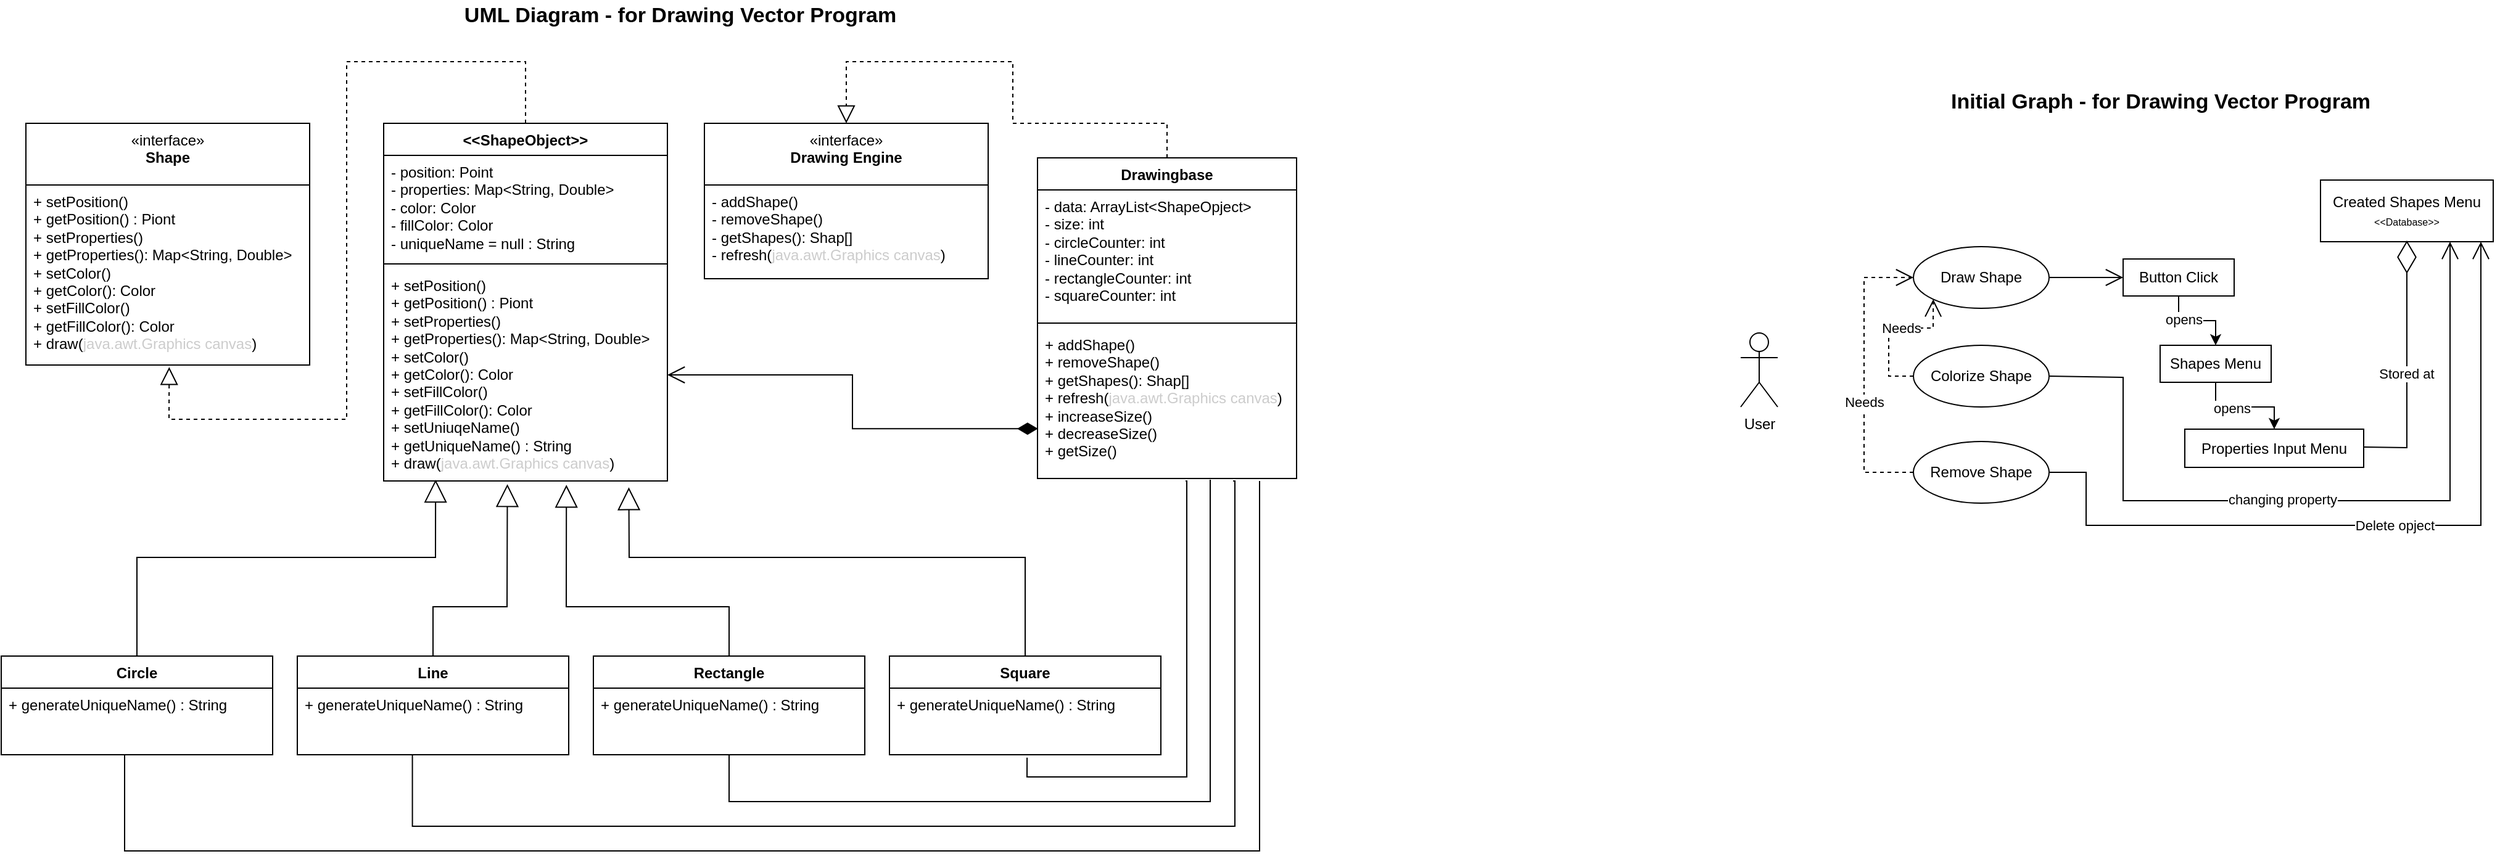 <mxfile version="24.7.17">
  <diagram name="Page-1" id="pq5xsxD_SMMbnIyq-xD5">
    <mxGraphModel dx="2027" dy="518" grid="1" gridSize="10" guides="1" tooltips="1" connect="1" arrows="1" fold="1" page="1" pageScale="1" pageWidth="1169" pageHeight="827" math="0" shadow="0">
      <root>
        <mxCell id="0" />
        <mxCell id="1" parent="0" />
        <mxCell id="RMKf5uSqgGsViAs_e21l-21" value="User" style="shape=umlActor;verticalLabelPosition=bottom;verticalAlign=top;html=1;" parent="1" vertex="1">
          <mxGeometry x="290" y="350" width="30" height="60" as="geometry" />
        </mxCell>
        <mxCell id="RMKf5uSqgGsViAs_e21l-22" value="Draw Shape" style="ellipse;whiteSpace=wrap;html=1;" parent="1" vertex="1">
          <mxGeometry x="430" y="280" width="110" height="50" as="geometry" />
        </mxCell>
        <mxCell id="RMKf5uSqgGsViAs_e21l-23" value="Colorize Shape" style="ellipse;whiteSpace=wrap;html=1;" parent="1" vertex="1">
          <mxGeometry x="430" y="360" width="110" height="50" as="geometry" />
        </mxCell>
        <mxCell id="RMKf5uSqgGsViAs_e21l-24" value="Remove Shape" style="ellipse;whiteSpace=wrap;html=1;" parent="1" vertex="1">
          <mxGeometry x="430" y="438" width="110" height="50" as="geometry" />
        </mxCell>
        <mxCell id="RMKf5uSqgGsViAs_e21l-32" value="" style="edgeStyle=orthogonalEdgeStyle;rounded=0;orthogonalLoop=1;jettySize=auto;html=1;" parent="1" source="RMKf5uSqgGsViAs_e21l-27" target="RMKf5uSqgGsViAs_e21l-28" edge="1">
          <mxGeometry relative="1" as="geometry" />
        </mxCell>
        <mxCell id="RMKf5uSqgGsViAs_e21l-38" value="opens" style="edgeLabel;html=1;align=center;verticalAlign=middle;resizable=0;points=[];" parent="RMKf5uSqgGsViAs_e21l-32" vertex="1" connectable="0">
          <mxGeometry x="-0.316" y="1" relative="1" as="geometry">
            <mxPoint as="offset" />
          </mxGeometry>
        </mxCell>
        <mxCell id="RMKf5uSqgGsViAs_e21l-27" value="Button Click" style="html=1;whiteSpace=wrap;" parent="1" vertex="1">
          <mxGeometry x="600" y="290" width="90" height="30" as="geometry" />
        </mxCell>
        <mxCell id="RMKf5uSqgGsViAs_e21l-31" value="" style="edgeStyle=orthogonalEdgeStyle;rounded=0;orthogonalLoop=1;jettySize=auto;html=1;" parent="1" source="RMKf5uSqgGsViAs_e21l-28" target="RMKf5uSqgGsViAs_e21l-30" edge="1">
          <mxGeometry relative="1" as="geometry" />
        </mxCell>
        <mxCell id="RMKf5uSqgGsViAs_e21l-39" value="opens" style="edgeLabel;html=1;align=center;verticalAlign=middle;resizable=0;points=[];" parent="RMKf5uSqgGsViAs_e21l-31" vertex="1" connectable="0">
          <mxGeometry x="-0.238" y="-1" relative="1" as="geometry">
            <mxPoint as="offset" />
          </mxGeometry>
        </mxCell>
        <mxCell id="RMKf5uSqgGsViAs_e21l-28" value="Shapes Menu" style="html=1;whiteSpace=wrap;" parent="1" vertex="1">
          <mxGeometry x="630" y="360" width="90" height="30" as="geometry" />
        </mxCell>
        <mxCell id="RMKf5uSqgGsViAs_e21l-30" value="Properties Input Menu" style="whiteSpace=wrap;html=1;" parent="1" vertex="1">
          <mxGeometry x="650" y="428" width="145" height="31" as="geometry" />
        </mxCell>
        <mxCell id="RMKf5uSqgGsViAs_e21l-33" value="" style="endArrow=open;endFill=1;endSize=12;html=1;rounded=0;exitX=1;exitY=0.5;exitDx=0;exitDy=0;entryX=0;entryY=0.5;entryDx=0;entryDy=0;" parent="1" source="RMKf5uSqgGsViAs_e21l-22" target="RMKf5uSqgGsViAs_e21l-27" edge="1">
          <mxGeometry width="160" relative="1" as="geometry">
            <mxPoint x="220" y="336" as="sourcePoint" />
            <mxPoint x="380" y="336" as="targetPoint" />
            <Array as="points" />
          </mxGeometry>
        </mxCell>
        <mxCell id="RMKf5uSqgGsViAs_e21l-34" value="Created Shapes Menu&lt;div&gt;&lt;font style=&quot;font-size: 8px;&quot;&gt;&amp;lt;&amp;lt;Database&amp;gt;&amp;gt;&lt;/font&gt;&lt;/div&gt;" style="html=1;whiteSpace=wrap;" parent="1" vertex="1">
          <mxGeometry x="760" y="226" width="140" height="50" as="geometry" />
        </mxCell>
        <mxCell id="RMKf5uSqgGsViAs_e21l-36" value="" style="endArrow=diamondThin;endFill=0;endSize=24;html=1;rounded=0;entryX=0.5;entryY=1;entryDx=0;entryDy=0;exitX=1;exitY=0.5;exitDx=0;exitDy=0;" parent="1" edge="1">
          <mxGeometry width="160" relative="1" as="geometry">
            <mxPoint x="795" y="442.5" as="sourcePoint" />
            <mxPoint x="830" y="275" as="targetPoint" />
            <Array as="points">
              <mxPoint x="830" y="443" />
            </Array>
          </mxGeometry>
        </mxCell>
        <mxCell id="RMKf5uSqgGsViAs_e21l-37" value="Stored at&amp;nbsp;" style="edgeLabel;html=1;align=center;verticalAlign=middle;resizable=0;points=[];" parent="RMKf5uSqgGsViAs_e21l-36" vertex="1" connectable="0">
          <mxGeometry x="-0.061" y="-1" relative="1" as="geometry">
            <mxPoint as="offset" />
          </mxGeometry>
        </mxCell>
        <mxCell id="RMKf5uSqgGsViAs_e21l-41" value="" style="endArrow=open;endFill=1;endSize=12;html=1;rounded=0;exitX=1;exitY=0.5;exitDx=0;exitDy=0;entryX=0.75;entryY=1;entryDx=0;entryDy=0;" parent="1" edge="1">
          <mxGeometry width="160" relative="1" as="geometry">
            <mxPoint x="540" y="385" as="sourcePoint" />
            <mxPoint x="865" y="276" as="targetPoint" />
            <Array as="points">
              <mxPoint x="600" y="386" />
              <mxPoint x="600" y="486" />
              <mxPoint x="865" y="486" />
            </Array>
          </mxGeometry>
        </mxCell>
        <mxCell id="RMKf5uSqgGsViAs_e21l-42" value="changing property" style="edgeLabel;html=1;align=center;verticalAlign=middle;resizable=0;points=[];" parent="RMKf5uSqgGsViAs_e21l-41" vertex="1" connectable="0">
          <mxGeometry x="-0.091" y="1" relative="1" as="geometry">
            <mxPoint as="offset" />
          </mxGeometry>
        </mxCell>
        <mxCell id="RMKf5uSqgGsViAs_e21l-43" value="" style="endArrow=open;endFill=1;endSize=12;html=1;rounded=0;exitX=1;exitY=0.5;exitDx=0;exitDy=0;" parent="1" source="RMKf5uSqgGsViAs_e21l-24" edge="1">
          <mxGeometry width="160" relative="1" as="geometry">
            <mxPoint x="580" y="356" as="sourcePoint" />
            <mxPoint x="890" y="276" as="targetPoint" />
            <Array as="points">
              <mxPoint x="570" y="463" />
              <mxPoint x="570" y="506" />
              <mxPoint x="890" y="506" />
            </Array>
          </mxGeometry>
        </mxCell>
        <mxCell id="RMKf5uSqgGsViAs_e21l-44" value="Delete opject" style="edgeLabel;html=1;align=center;verticalAlign=middle;resizable=0;points=[];" parent="RMKf5uSqgGsViAs_e21l-43" vertex="1" connectable="0">
          <mxGeometry x="0.036" relative="1" as="geometry">
            <mxPoint as="offset" />
          </mxGeometry>
        </mxCell>
        <mxCell id="USz4Qo-gf9uDBhj3zrDa-1" value="Needs" style="endArrow=open;endSize=12;dashed=1;html=1;rounded=0;exitX=0;exitY=0.5;exitDx=0;exitDy=0;entryX=0;entryY=1;entryDx=0;entryDy=0;" parent="1" source="RMKf5uSqgGsViAs_e21l-23" target="RMKf5uSqgGsViAs_e21l-22" edge="1">
          <mxGeometry x="0.165" width="160" relative="1" as="geometry">
            <mxPoint x="470" y="376" as="sourcePoint" />
            <mxPoint x="630" y="376" as="targetPoint" />
            <Array as="points">
              <mxPoint x="410" y="385" />
              <mxPoint x="410" y="346" />
              <mxPoint x="446" y="346" />
            </Array>
            <mxPoint as="offset" />
          </mxGeometry>
        </mxCell>
        <mxCell id="USz4Qo-gf9uDBhj3zrDa-2" value="Needs" style="endArrow=open;endSize=12;dashed=1;html=1;rounded=0;exitX=0;exitY=0.5;exitDx=0;exitDy=0;entryX=0;entryY=0.5;entryDx=0;entryDy=0;" parent="1" source="RMKf5uSqgGsViAs_e21l-24" target="RMKf5uSqgGsViAs_e21l-22" edge="1">
          <mxGeometry x="-0.185" width="160" relative="1" as="geometry">
            <mxPoint x="400.15" y="465.5" as="sourcePoint" />
            <mxPoint x="400.15" y="421.5" as="targetPoint" />
            <Array as="points">
              <mxPoint x="390" y="463" />
              <mxPoint x="390" y="305" />
            </Array>
            <mxPoint as="offset" />
          </mxGeometry>
        </mxCell>
        <mxCell id="C0YIQ4TRfovsTZMmDKrr-1" value="&lt;div&gt;&lt;span style=&quot;font-weight: 400;&quot;&gt;«interface»&lt;/span&gt;&lt;/div&gt;&lt;div&gt;Shape&lt;/div&gt;" style="swimlane;fontStyle=1;align=center;verticalAlign=top;childLayout=stackLayout;horizontal=1;startSize=50;horizontalStack=0;resizeParent=1;resizeParentMax=0;resizeLast=0;collapsible=1;marginBottom=0;whiteSpace=wrap;html=1;" vertex="1" parent="1">
          <mxGeometry x="-1100" y="180" width="230" height="196" as="geometry" />
        </mxCell>
        <mxCell id="C0YIQ4TRfovsTZMmDKrr-2" value="+ setPosition()&lt;div&gt;+ getPosition() : Piont&lt;/div&gt;&lt;div&gt;+ setProperties()&lt;/div&gt;&lt;div&gt;+ getProperties(): Map&amp;lt;String, Double&amp;gt;&lt;/div&gt;&lt;div&gt;+ setColor()&lt;/div&gt;&lt;div&gt;+ getColor(): Color&lt;/div&gt;&lt;div&gt;+ setFillColor()&lt;/div&gt;&lt;div&gt;+ getFillColor(): Color&lt;br&gt;&lt;/div&gt;&lt;div&gt;+ draw(&lt;font color=&quot;#cccccc&quot;&gt;java.awt.Graphics canvas&lt;/font&gt;)&lt;/div&gt;" style="text;strokeColor=none;fillColor=none;align=left;verticalAlign=top;spacingLeft=4;spacingRight=4;overflow=hidden;rotatable=0;points=[[0,0.5],[1,0.5]];portConstraint=eastwest;whiteSpace=wrap;html=1;" vertex="1" parent="C0YIQ4TRfovsTZMmDKrr-1">
          <mxGeometry y="50" width="230" height="146" as="geometry" />
        </mxCell>
        <mxCell id="C0YIQ4TRfovsTZMmDKrr-3" value="&amp;lt;&amp;lt;ShapeObject&amp;gt;&amp;gt;" style="swimlane;fontStyle=1;align=center;verticalAlign=top;childLayout=stackLayout;horizontal=1;startSize=26;horizontalStack=0;resizeParent=1;resizeParentMax=0;resizeLast=0;collapsible=1;marginBottom=0;whiteSpace=wrap;html=1;" vertex="1" parent="1">
          <mxGeometry x="-810" y="180" width="230" height="290" as="geometry" />
        </mxCell>
        <mxCell id="C0YIQ4TRfovsTZMmDKrr-4" value="&lt;div&gt;- position: Point&lt;/div&gt;-&amp;nbsp;properties:&amp;nbsp;Map&amp;lt;String, Double&amp;gt;&lt;div&gt;- color: Color&lt;/div&gt;&lt;div&gt;- fillColor:&amp;nbsp;&lt;span style=&quot;background-color: initial;&quot;&gt;Color&lt;/span&gt;&lt;/div&gt;&lt;div&gt;&lt;span style=&quot;background-color: initial;&quot;&gt;- uniqueName = null : String&lt;/span&gt;&lt;/div&gt;" style="text;strokeColor=none;fillColor=none;align=left;verticalAlign=top;spacingLeft=4;spacingRight=4;overflow=hidden;rotatable=0;points=[[0,0.5],[1,0.5]];portConstraint=eastwest;whiteSpace=wrap;html=1;" vertex="1" parent="C0YIQ4TRfovsTZMmDKrr-3">
          <mxGeometry y="26" width="230" height="84" as="geometry" />
        </mxCell>
        <mxCell id="C0YIQ4TRfovsTZMmDKrr-5" value="" style="line;strokeWidth=1;fillColor=none;align=left;verticalAlign=middle;spacingTop=-1;spacingLeft=3;spacingRight=3;rotatable=0;labelPosition=right;points=[];portConstraint=eastwest;strokeColor=inherit;" vertex="1" parent="C0YIQ4TRfovsTZMmDKrr-3">
          <mxGeometry y="110" width="230" height="8" as="geometry" />
        </mxCell>
        <mxCell id="C0YIQ4TRfovsTZMmDKrr-6" value="+ setPosition()&lt;div&gt;+ getPosition() : Piont&lt;/div&gt;&lt;div&gt;+ setProperties()&lt;/div&gt;&lt;div&gt;+ getProperties(): Map&amp;lt;String, Double&amp;gt;&lt;/div&gt;&lt;div&gt;+ setColor()&lt;/div&gt;&lt;div&gt;+ getColor(): Color&lt;/div&gt;&lt;div&gt;+ setFillColor()&lt;/div&gt;&lt;div&gt;&lt;span style=&quot;background-color: initial;&quot;&gt;+ getFillColor(): Color&lt;/span&gt;&lt;br&gt;&lt;/div&gt;&lt;div&gt;+ setUniuqeName()&lt;/div&gt;&lt;div&gt;+ getUniqueName() :&amp;nbsp;&lt;span style=&quot;background-color: initial;&quot;&gt;String&lt;/span&gt;&lt;/div&gt;&lt;div&gt;+ draw(&lt;font color=&quot;#cccccc&quot;&gt;java.awt.Graphics canvas&lt;/font&gt;)&lt;/div&gt;" style="text;strokeColor=none;fillColor=none;align=left;verticalAlign=top;spacingLeft=4;spacingRight=4;overflow=hidden;rotatable=0;points=[[0,0.5],[1,0.5]];portConstraint=eastwest;whiteSpace=wrap;html=1;" vertex="1" parent="C0YIQ4TRfovsTZMmDKrr-3">
          <mxGeometry y="118" width="230" height="172" as="geometry" />
        </mxCell>
        <mxCell id="C0YIQ4TRfovsTZMmDKrr-7" value="" style="endArrow=block;dashed=1;endFill=0;endSize=12;html=1;rounded=0;exitX=0.5;exitY=0;exitDx=0;exitDy=0;entryX=0.505;entryY=1.011;entryDx=0;entryDy=0;entryPerimeter=0;" edge="1" parent="1" source="C0YIQ4TRfovsTZMmDKrr-3" target="C0YIQ4TRfovsTZMmDKrr-2">
          <mxGeometry width="160" relative="1" as="geometry">
            <mxPoint x="-710" y="440" as="sourcePoint" />
            <mxPoint x="-550" y="440" as="targetPoint" />
            <Array as="points">
              <mxPoint x="-695" y="130" />
              <mxPoint x="-840" y="130" />
              <mxPoint x="-840" y="420" />
              <mxPoint x="-984" y="420" />
            </Array>
          </mxGeometry>
        </mxCell>
        <mxCell id="C0YIQ4TRfovsTZMmDKrr-8" value="Line" style="swimlane;fontStyle=1;align=center;verticalAlign=top;childLayout=stackLayout;horizontal=1;startSize=26;horizontalStack=0;resizeParent=1;resizeParentMax=0;resizeLast=0;collapsible=1;marginBottom=0;whiteSpace=wrap;html=1;" vertex="1" parent="1">
          <mxGeometry x="-880" y="612" width="220" height="80" as="geometry" />
        </mxCell>
        <mxCell id="C0YIQ4TRfovsTZMmDKrr-11" value="+ generateUniqueName() : String" style="text;strokeColor=none;fillColor=none;align=left;verticalAlign=top;spacingLeft=4;spacingRight=4;overflow=hidden;rotatable=0;points=[[0,0.5],[1,0.5]];portConstraint=eastwest;whiteSpace=wrap;html=1;" vertex="1" parent="C0YIQ4TRfovsTZMmDKrr-8">
          <mxGeometry y="26" width="220" height="54" as="geometry" />
        </mxCell>
        <mxCell id="C0YIQ4TRfovsTZMmDKrr-12" value="&lt;span style=&quot;font-weight: 400;&quot;&gt;«interface»&lt;/span&gt;&lt;br style=&quot;font-weight: 400;&quot;&gt;&lt;b&gt;Drawing Engine&lt;/b&gt;" style="swimlane;fontStyle=1;align=center;verticalAlign=top;childLayout=stackLayout;horizontal=1;startSize=50;horizontalStack=0;resizeParent=1;resizeParentMax=0;resizeLast=0;collapsible=1;marginBottom=0;whiteSpace=wrap;html=1;" vertex="1" parent="1">
          <mxGeometry x="-550" y="180" width="230" height="126" as="geometry" />
        </mxCell>
        <mxCell id="C0YIQ4TRfovsTZMmDKrr-13" value="- addShape()&lt;div&gt;&lt;span style=&quot;background-color: initial;&quot;&gt;- removeShape()&lt;/span&gt;&lt;/div&gt;&lt;div&gt;&lt;span style=&quot;background-color: initial;&quot;&gt;- getShapes(): Shap[]&lt;/span&gt;&lt;/div&gt;&lt;div&gt;- refresh(&lt;span style=&quot;background-color: initial;&quot;&gt;&lt;font color=&quot;#cccccc&quot;&gt;java.awt.Graphics canvas&lt;/font&gt;&lt;/span&gt;&lt;span style=&quot;background-color: initial;&quot;&gt;)&lt;/span&gt;&lt;/div&gt;" style="text;strokeColor=none;fillColor=none;align=left;verticalAlign=top;spacingLeft=4;spacingRight=4;overflow=hidden;rotatable=0;points=[[0,0.5],[1,0.5]];portConstraint=eastwest;whiteSpace=wrap;html=1;" vertex="1" parent="C0YIQ4TRfovsTZMmDKrr-12">
          <mxGeometry y="50" width="230" height="76" as="geometry" />
        </mxCell>
        <mxCell id="C0YIQ4TRfovsTZMmDKrr-14" value="Drawingbase" style="swimlane;fontStyle=1;align=center;verticalAlign=top;childLayout=stackLayout;horizontal=1;startSize=26;horizontalStack=0;resizeParent=1;resizeParentMax=0;resizeLast=0;collapsible=1;marginBottom=0;whiteSpace=wrap;html=1;" vertex="1" parent="1">
          <mxGeometry x="-280" y="208" width="210" height="260" as="geometry" />
        </mxCell>
        <mxCell id="C0YIQ4TRfovsTZMmDKrr-15" value="- data: ArrayList&amp;lt;ShapeOpject&amp;gt;&lt;div&gt;- size: int&lt;/div&gt;&lt;div&gt;- circleCounter: int&lt;/div&gt;&lt;div&gt;- lineCounter: int&lt;br&gt;&lt;/div&gt;&lt;div&gt;- rectangleCounter: int&lt;br&gt;&lt;/div&gt;&lt;div&gt;- squareCounter: int&lt;/div&gt;" style="text;strokeColor=none;fillColor=none;align=left;verticalAlign=top;spacingLeft=4;spacingRight=4;overflow=hidden;rotatable=0;points=[[0,0.5],[1,0.5]];portConstraint=eastwest;whiteSpace=wrap;html=1;" vertex="1" parent="C0YIQ4TRfovsTZMmDKrr-14">
          <mxGeometry y="26" width="210" height="104" as="geometry" />
        </mxCell>
        <mxCell id="C0YIQ4TRfovsTZMmDKrr-16" value="" style="line;strokeWidth=1;fillColor=none;align=left;verticalAlign=middle;spacingTop=-1;spacingLeft=3;spacingRight=3;rotatable=0;labelPosition=right;points=[];portConstraint=eastwest;strokeColor=inherit;" vertex="1" parent="C0YIQ4TRfovsTZMmDKrr-14">
          <mxGeometry y="130" width="210" height="8" as="geometry" />
        </mxCell>
        <mxCell id="C0YIQ4TRfovsTZMmDKrr-17" value="+ addShape()&lt;div&gt;&lt;span style=&quot;background-color: initial;&quot;&gt;+ removeShape()&lt;/span&gt;&lt;/div&gt;&lt;div&gt;&lt;span style=&quot;background-color: initial;&quot;&gt;+ getShapes(): Shap[]&lt;/span&gt;&lt;/div&gt;&lt;div&gt;+ refresh(&lt;span style=&quot;background-color: initial;&quot;&gt;&lt;font color=&quot;#cccccc&quot;&gt;java.awt.Graphics canvas&lt;/font&gt;&lt;/span&gt;&lt;span style=&quot;background-color: initial;&quot;&gt;)&lt;/span&gt;&lt;/div&gt;&lt;div&gt;&lt;span style=&quot;background-color: initial;&quot;&gt;+ increaseSize()&lt;/span&gt;&lt;/div&gt;&lt;div&gt;&lt;span style=&quot;background-color: initial;&quot;&gt;+ decreaseSize()&lt;/span&gt;&lt;/div&gt;&lt;div&gt;&lt;span style=&quot;background-color: initial;&quot;&gt;+ getSize()&lt;/span&gt;&lt;/div&gt;" style="text;strokeColor=none;fillColor=none;align=left;verticalAlign=top;spacingLeft=4;spacingRight=4;overflow=hidden;rotatable=0;points=[[0,0.5],[1,0.5]];portConstraint=eastwest;whiteSpace=wrap;html=1;" vertex="1" parent="C0YIQ4TRfovsTZMmDKrr-14">
          <mxGeometry y="138" width="210" height="122" as="geometry" />
        </mxCell>
        <mxCell id="C0YIQ4TRfovsTZMmDKrr-19" value="Circle" style="swimlane;fontStyle=1;align=center;verticalAlign=top;childLayout=stackLayout;horizontal=1;startSize=26;horizontalStack=0;resizeParent=1;resizeParentMax=0;resizeLast=0;collapsible=1;marginBottom=0;whiteSpace=wrap;html=1;" vertex="1" parent="1">
          <mxGeometry x="-1120" y="612" width="220" height="80" as="geometry">
            <mxRectangle x="-1100" y="570" width="70" height="30" as="alternateBounds" />
          </mxGeometry>
        </mxCell>
        <mxCell id="C0YIQ4TRfovsTZMmDKrr-20" value="&lt;div&gt;&lt;span style=&quot;background-color: initial;&quot;&gt;+ generateUniqueName() : String&lt;/span&gt;&lt;br&gt;&lt;/div&gt;" style="text;strokeColor=none;fillColor=none;align=left;verticalAlign=top;spacingLeft=4;spacingRight=4;overflow=hidden;rotatable=0;points=[[0,0.5],[1,0.5]];portConstraint=eastwest;whiteSpace=wrap;html=1;" vertex="1" parent="C0YIQ4TRfovsTZMmDKrr-19">
          <mxGeometry y="26" width="220" height="54" as="geometry" />
        </mxCell>
        <mxCell id="C0YIQ4TRfovsTZMmDKrr-21" value="Rectangle" style="swimlane;fontStyle=1;align=center;verticalAlign=top;childLayout=stackLayout;horizontal=1;startSize=26;horizontalStack=0;resizeParent=1;resizeParentMax=0;resizeLast=0;collapsible=1;marginBottom=0;whiteSpace=wrap;html=1;" vertex="1" parent="1">
          <mxGeometry x="-640" y="612" width="220" height="80" as="geometry" />
        </mxCell>
        <mxCell id="C0YIQ4TRfovsTZMmDKrr-22" value="&lt;div&gt;+ generateUniqueName() : String&lt;br&gt;&lt;/div&gt;" style="text;strokeColor=none;fillColor=none;align=left;verticalAlign=top;spacingLeft=4;spacingRight=4;overflow=hidden;rotatable=0;points=[[0,0.5],[1,0.5]];portConstraint=eastwest;whiteSpace=wrap;html=1;" vertex="1" parent="C0YIQ4TRfovsTZMmDKrr-21">
          <mxGeometry y="26" width="220" height="54" as="geometry" />
        </mxCell>
        <mxCell id="C0YIQ4TRfovsTZMmDKrr-23" value="Square" style="swimlane;fontStyle=1;align=center;verticalAlign=top;childLayout=stackLayout;horizontal=1;startSize=26;horizontalStack=0;resizeParent=1;resizeParentMax=0;resizeLast=0;collapsible=1;marginBottom=0;whiteSpace=wrap;html=1;" vertex="1" parent="1">
          <mxGeometry x="-400" y="612" width="220" height="80" as="geometry" />
        </mxCell>
        <mxCell id="C0YIQ4TRfovsTZMmDKrr-24" value="+ generateUniqueName() : String" style="text;strokeColor=none;fillColor=none;align=left;verticalAlign=top;spacingLeft=4;spacingRight=4;overflow=hidden;rotatable=0;points=[[0,0.5],[1,0.5]];portConstraint=eastwest;whiteSpace=wrap;html=1;" vertex="1" parent="C0YIQ4TRfovsTZMmDKrr-23">
          <mxGeometry y="26" width="220" height="54" as="geometry" />
        </mxCell>
        <mxCell id="C0YIQ4TRfovsTZMmDKrr-25" value="" style="endArrow=block;endSize=16;endFill=0;html=1;rounded=0;exitX=0.5;exitY=0;exitDx=0;exitDy=0;entryX=0.183;entryY=0.994;entryDx=0;entryDy=0;entryPerimeter=0;" edge="1" parent="1" source="C0YIQ4TRfovsTZMmDKrr-19" target="C0YIQ4TRfovsTZMmDKrr-6">
          <mxGeometry width="160" relative="1" as="geometry">
            <mxPoint x="-740" y="492" as="sourcePoint" />
            <mxPoint x="-580" y="492" as="targetPoint" />
            <Array as="points">
              <mxPoint x="-1010" y="572" />
              <mxPoint x="-1010" y="532" />
              <mxPoint x="-768" y="532" />
            </Array>
          </mxGeometry>
        </mxCell>
        <mxCell id="C0YIQ4TRfovsTZMmDKrr-27" value="" style="endArrow=block;endSize=16;endFill=0;html=1;rounded=0;exitX=0.5;exitY=0;exitDx=0;exitDy=0;entryX=0.436;entryY=1.015;entryDx=0;entryDy=0;entryPerimeter=0;" edge="1" parent="1" source="C0YIQ4TRfovsTZMmDKrr-8" target="C0YIQ4TRfovsTZMmDKrr-6">
          <mxGeometry x="0.005" width="160" relative="1" as="geometry">
            <mxPoint x="-740" y="492" as="sourcePoint" />
            <mxPoint x="-707" y="482" as="targetPoint" />
            <Array as="points">
              <mxPoint x="-770" y="572" />
              <mxPoint x="-710" y="572" />
            </Array>
            <mxPoint as="offset" />
          </mxGeometry>
        </mxCell>
        <mxCell id="C0YIQ4TRfovsTZMmDKrr-29" value="" style="endArrow=block;endSize=16;endFill=0;html=1;rounded=0;exitX=0.5;exitY=0;exitDx=0;exitDy=0;entryX=0.644;entryY=1.018;entryDx=0;entryDy=0;entryPerimeter=0;" edge="1" parent="1" source="C0YIQ4TRfovsTZMmDKrr-21" target="C0YIQ4TRfovsTZMmDKrr-6">
          <mxGeometry x="0.005" width="160" relative="1" as="geometry">
            <mxPoint x="-760" y="612" as="sourcePoint" />
            <mxPoint x="-696" y="496" as="targetPoint" />
            <mxPoint as="offset" />
            <Array as="points">
              <mxPoint x="-530" y="572" />
              <mxPoint x="-662" y="572" />
            </Array>
          </mxGeometry>
        </mxCell>
        <mxCell id="C0YIQ4TRfovsTZMmDKrr-30" value="" style="endArrow=block;endSize=16;endFill=0;html=1;rounded=0;exitX=0.5;exitY=0;exitDx=0;exitDy=0;entryX=0.864;entryY=1.03;entryDx=0;entryDy=0;entryPerimeter=0;" edge="1" parent="1" source="C0YIQ4TRfovsTZMmDKrr-23" target="C0YIQ4TRfovsTZMmDKrr-6">
          <mxGeometry x="0.005" width="160" relative="1" as="geometry">
            <mxPoint x="-750" y="622" as="sourcePoint" />
            <mxPoint x="-686" y="506" as="targetPoint" />
            <mxPoint as="offset" />
            <Array as="points">
              <mxPoint x="-290" y="532" />
              <mxPoint x="-611" y="532" />
            </Array>
          </mxGeometry>
        </mxCell>
        <mxCell id="C0YIQ4TRfovsTZMmDKrr-33" value="" style="endArrow=block;dashed=1;endFill=0;endSize=12;html=1;rounded=0;exitX=0.5;exitY=0;exitDx=0;exitDy=0;entryX=0.5;entryY=0;entryDx=0;entryDy=0;" edge="1" parent="1" source="C0YIQ4TRfovsTZMmDKrr-14" target="C0YIQ4TRfovsTZMmDKrr-12">
          <mxGeometry width="160" relative="1" as="geometry">
            <mxPoint x="-640" y="450" as="sourcePoint" />
            <mxPoint x="-480" y="450" as="targetPoint" />
            <Array as="points">
              <mxPoint x="-175" y="180" />
              <mxPoint x="-300" y="180" />
              <mxPoint x="-300" y="130" />
              <mxPoint x="-435" y="130" />
            </Array>
          </mxGeometry>
        </mxCell>
        <mxCell id="C0YIQ4TRfovsTZMmDKrr-36" value="" style="endArrow=open;html=1;endSize=12;startArrow=diamondThin;startSize=14;startFill=1;edgeStyle=orthogonalEdgeStyle;align=left;verticalAlign=bottom;rounded=0;entryX=1;entryY=0.5;entryDx=0;entryDy=0;exitX=0.002;exitY=0.669;exitDx=0;exitDy=0;exitPerimeter=0;" edge="1" parent="1" source="C0YIQ4TRfovsTZMmDKrr-17" target="C0YIQ4TRfovsTZMmDKrr-6">
          <mxGeometry x="-1" y="3" relative="1" as="geometry">
            <mxPoint x="-360" y="390" as="sourcePoint" />
            <mxPoint x="-370" y="440" as="targetPoint" />
          </mxGeometry>
        </mxCell>
        <mxCell id="C0YIQ4TRfovsTZMmDKrr-38" value="&lt;font style=&quot;font-size: 17px;&quot;&gt;UML Diagram - for Drawing Vector Program&lt;/font&gt;" style="text;align=center;fontStyle=1;verticalAlign=middle;spacingLeft=3;spacingRight=3;strokeColor=none;rotatable=0;points=[[0,0.5],[1,0.5]];portConstraint=eastwest;html=1;" vertex="1" parent="1">
          <mxGeometry x="-610" y="80" width="80" height="26" as="geometry" />
        </mxCell>
        <mxCell id="C0YIQ4TRfovsTZMmDKrr-39" value="&lt;font style=&quot;font-size: 17px;&quot;&gt;Initial Graph - for Drawing Vector Program&lt;/font&gt;" style="text;align=center;fontStyle=1;verticalAlign=middle;spacingLeft=3;spacingRight=3;strokeColor=none;rotatable=0;points=[[0,0.5],[1,0.5]];portConstraint=eastwest;html=1;" vertex="1" parent="1">
          <mxGeometry x="590" y="150" width="80" height="26" as="geometry" />
        </mxCell>
        <mxCell id="C0YIQ4TRfovsTZMmDKrr-46" value="" style="endArrow=none;html=1;edgeStyle=orthogonalEdgeStyle;rounded=0;exitX=0.5;exitY=1;exitDx=0;exitDy=0;" edge="1" parent="1" source="C0YIQ4TRfovsTZMmDKrr-21">
          <mxGeometry relative="1" as="geometry">
            <mxPoint x="-225" y="622" as="sourcePoint" />
            <mxPoint x="-140" y="469" as="targetPoint" />
            <Array as="points">
              <mxPoint x="-530" y="730" />
              <mxPoint x="-140" y="730" />
              <mxPoint x="-140" y="469" />
            </Array>
          </mxGeometry>
        </mxCell>
        <mxCell id="C0YIQ4TRfovsTZMmDKrr-47" value="" style="endArrow=none;html=1;edgeStyle=orthogonalEdgeStyle;rounded=0;exitX=0.424;exitY=0.982;exitDx=0;exitDy=0;exitPerimeter=0;entryX=0.755;entryY=1.013;entryDx=0;entryDy=0;entryPerimeter=0;" edge="1" parent="1">
          <mxGeometry relative="1" as="geometry">
            <mxPoint x="-786.72" y="691.438" as="sourcePoint" />
            <mxPoint x="-121.45" y="469.996" as="targetPoint" />
            <Array as="points">
              <mxPoint x="-787" y="750" />
              <mxPoint x="-120" y="750" />
              <mxPoint x="-120" y="470" />
            </Array>
          </mxGeometry>
        </mxCell>
        <mxCell id="C0YIQ4TRfovsTZMmDKrr-48" value="" style="endArrow=none;html=1;edgeStyle=orthogonalEdgeStyle;rounded=0;" edge="1" parent="1" source="C0YIQ4TRfovsTZMmDKrr-20">
          <mxGeometry relative="1" as="geometry">
            <mxPoint x="-1020" y="700" as="sourcePoint" />
            <mxPoint x="-100" y="470" as="targetPoint" />
            <Array as="points">
              <mxPoint x="-1020" y="770" />
              <mxPoint x="-100" y="770" />
            </Array>
          </mxGeometry>
        </mxCell>
        <mxCell id="C0YIQ4TRfovsTZMmDKrr-49" value="" style="endArrow=none;html=1;edgeStyle=orthogonalEdgeStyle;rounded=0;exitX=0.507;exitY=1.044;exitDx=0;exitDy=0;exitPerimeter=0;" edge="1" parent="1" source="C0YIQ4TRfovsTZMmDKrr-24">
          <mxGeometry relative="1" as="geometry">
            <mxPoint x="-195" y="652" as="sourcePoint" />
            <mxPoint x="-160" y="470" as="targetPoint" />
            <Array as="points">
              <mxPoint x="-289" y="710" />
              <mxPoint x="-159" y="710" />
              <mxPoint x="-159" y="470" />
            </Array>
          </mxGeometry>
        </mxCell>
      </root>
    </mxGraphModel>
  </diagram>
</mxfile>
